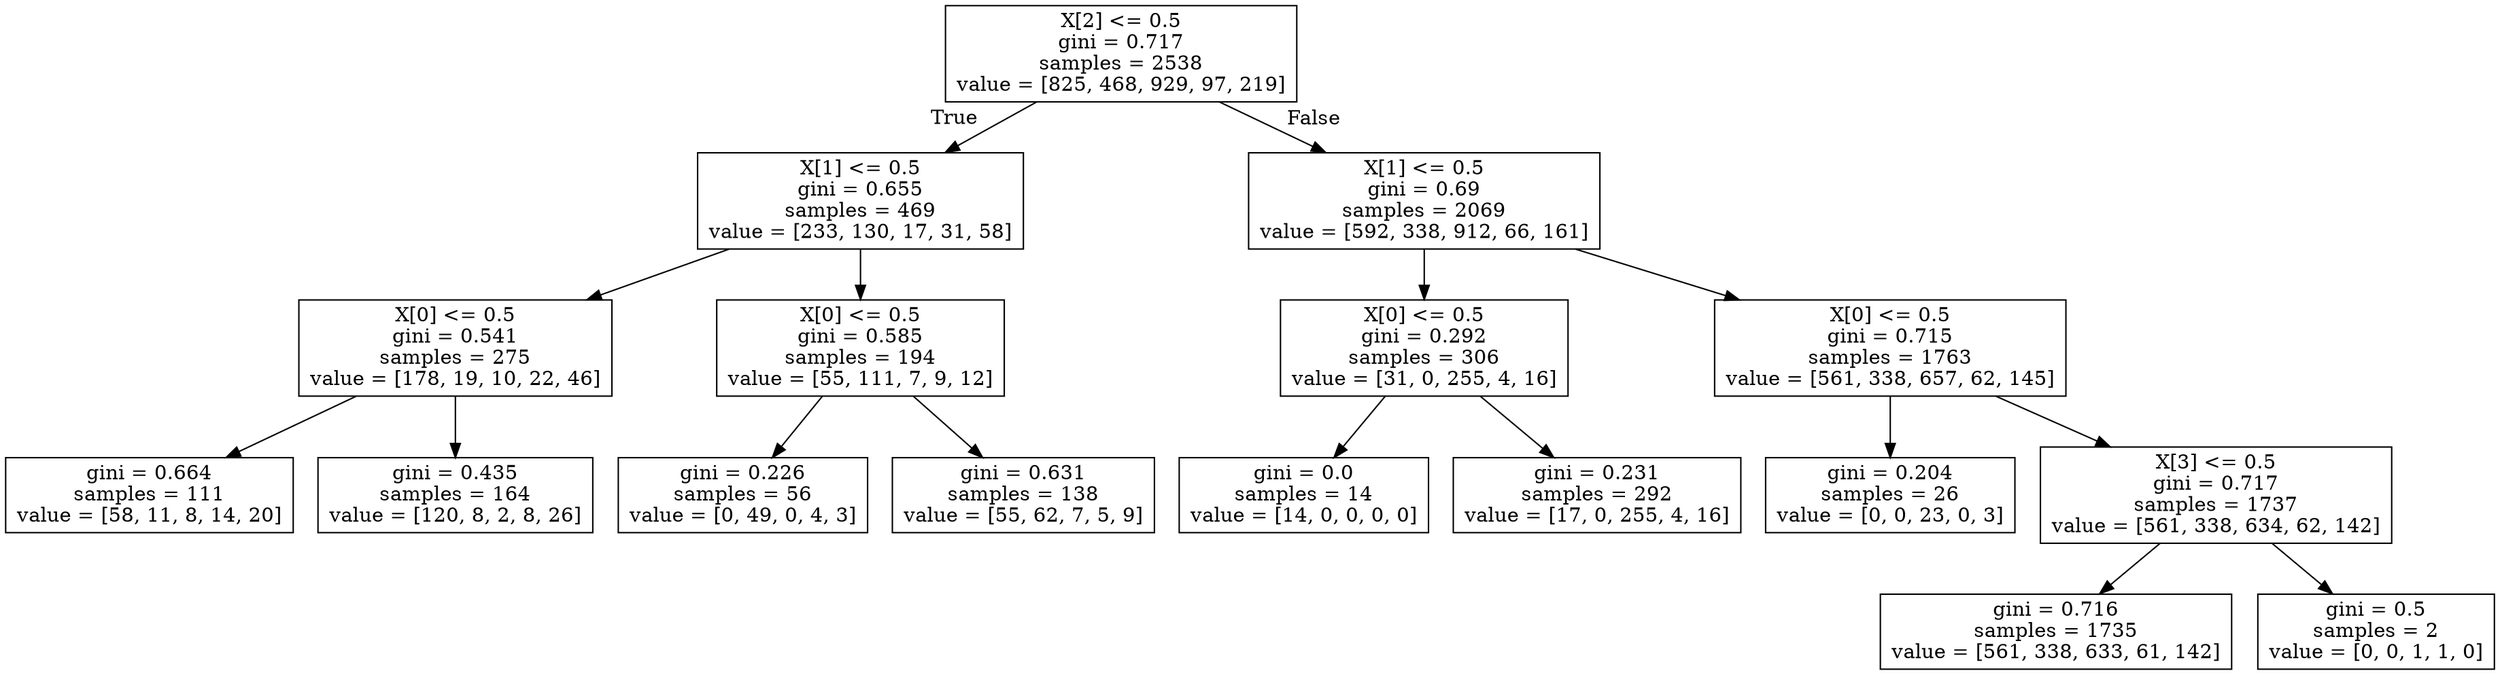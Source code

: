 digraph Tree {
node [shape=box] ;
0 [label="X[2] <= 0.5\ngini = 0.717\nsamples = 2538\nvalue = [825, 468, 929, 97, 219]"] ;
1 [label="X[1] <= 0.5\ngini = 0.655\nsamples = 469\nvalue = [233, 130, 17, 31, 58]"] ;
0 -> 1 [labeldistance=2.5, labelangle=45, headlabel="True"] ;
2 [label="X[0] <= 0.5\ngini = 0.541\nsamples = 275\nvalue = [178, 19, 10, 22, 46]"] ;
1 -> 2 ;
3 [label="gini = 0.664\nsamples = 111\nvalue = [58, 11, 8, 14, 20]"] ;
2 -> 3 ;
4 [label="gini = 0.435\nsamples = 164\nvalue = [120, 8, 2, 8, 26]"] ;
2 -> 4 ;
5 [label="X[0] <= 0.5\ngini = 0.585\nsamples = 194\nvalue = [55, 111, 7, 9, 12]"] ;
1 -> 5 ;
6 [label="gini = 0.226\nsamples = 56\nvalue = [0, 49, 0, 4, 3]"] ;
5 -> 6 ;
7 [label="gini = 0.631\nsamples = 138\nvalue = [55, 62, 7, 5, 9]"] ;
5 -> 7 ;
8 [label="X[1] <= 0.5\ngini = 0.69\nsamples = 2069\nvalue = [592, 338, 912, 66, 161]"] ;
0 -> 8 [labeldistance=2.5, labelangle=-45, headlabel="False"] ;
9 [label="X[0] <= 0.5\ngini = 0.292\nsamples = 306\nvalue = [31, 0, 255, 4, 16]"] ;
8 -> 9 ;
10 [label="gini = 0.0\nsamples = 14\nvalue = [14, 0, 0, 0, 0]"] ;
9 -> 10 ;
11 [label="gini = 0.231\nsamples = 292\nvalue = [17, 0, 255, 4, 16]"] ;
9 -> 11 ;
12 [label="X[0] <= 0.5\ngini = 0.715\nsamples = 1763\nvalue = [561, 338, 657, 62, 145]"] ;
8 -> 12 ;
13 [label="gini = 0.204\nsamples = 26\nvalue = [0, 0, 23, 0, 3]"] ;
12 -> 13 ;
14 [label="X[3] <= 0.5\ngini = 0.717\nsamples = 1737\nvalue = [561, 338, 634, 62, 142]"] ;
12 -> 14 ;
15 [label="gini = 0.716\nsamples = 1735\nvalue = [561, 338, 633, 61, 142]"] ;
14 -> 15 ;
16 [label="gini = 0.5\nsamples = 2\nvalue = [0, 0, 1, 1, 0]"] ;
14 -> 16 ;
}